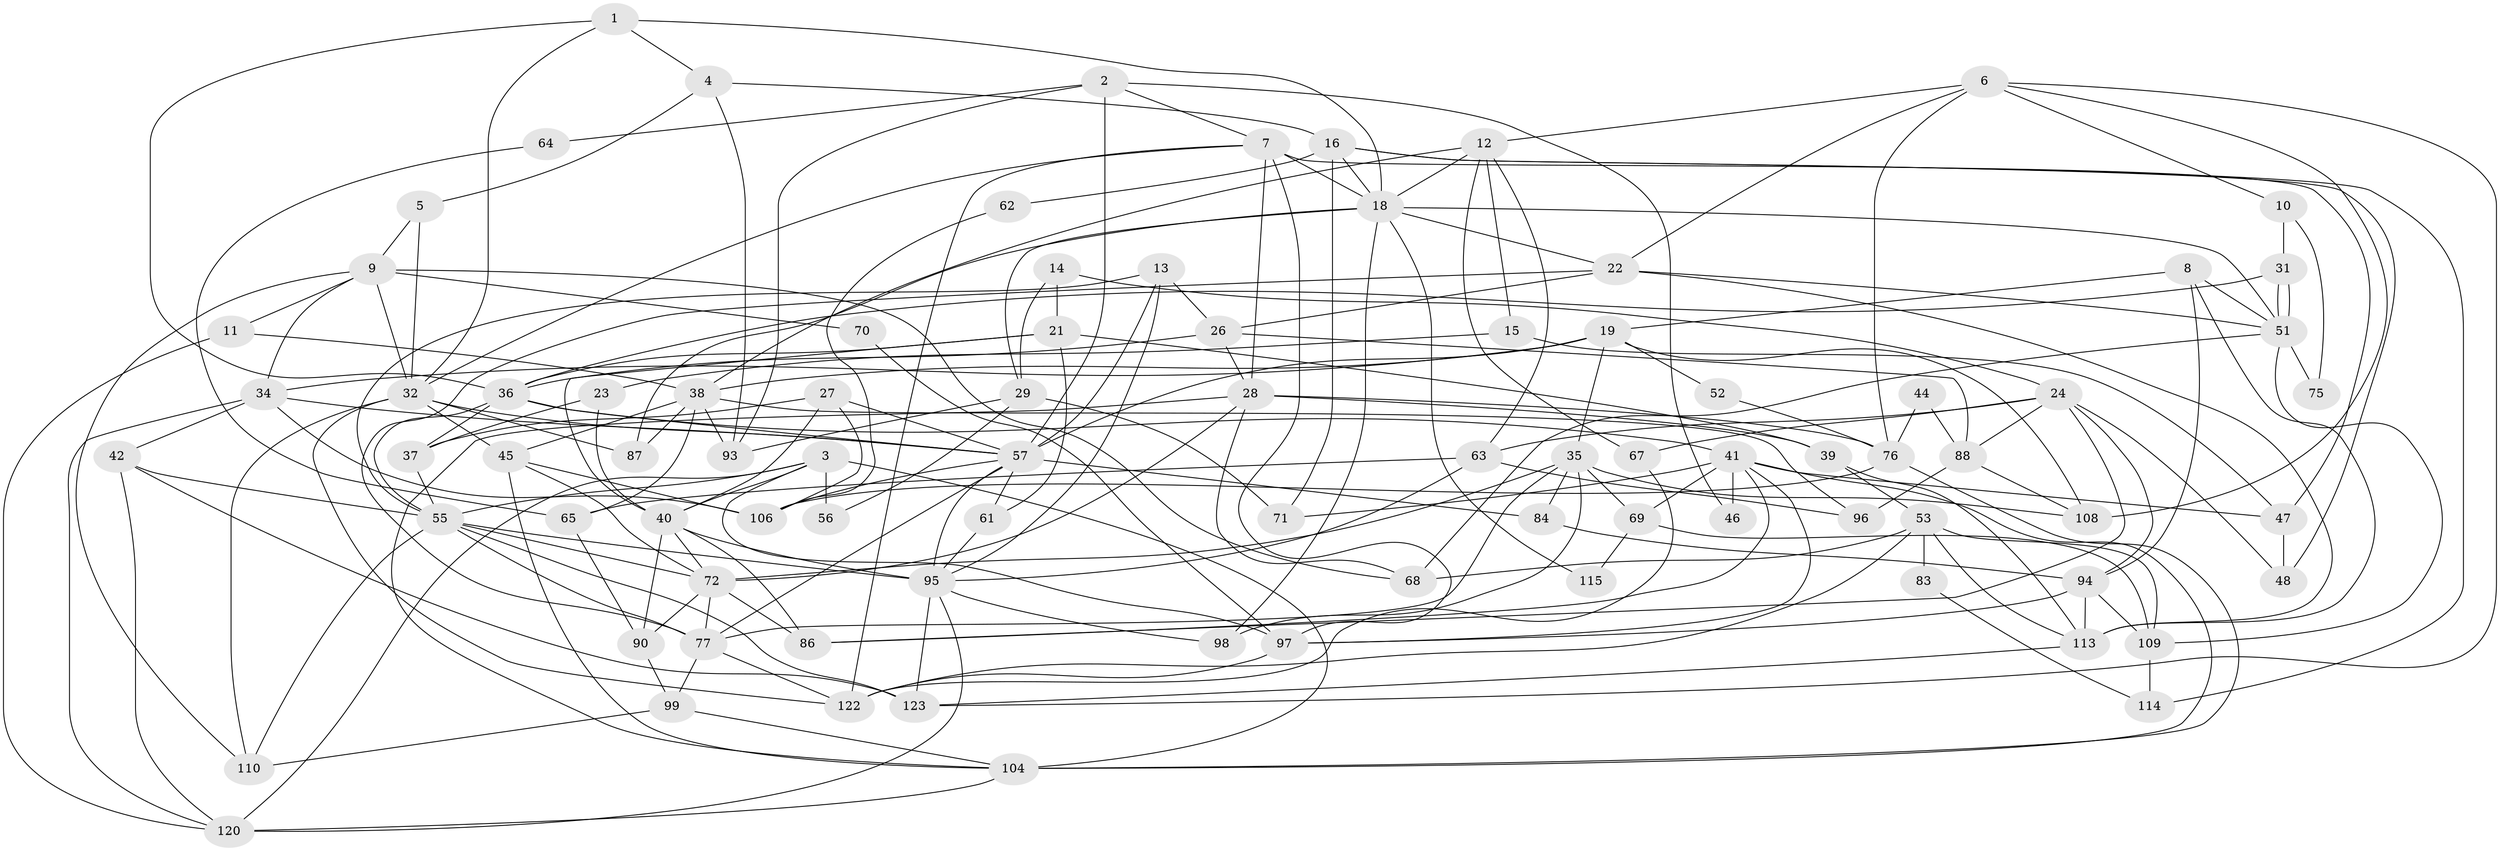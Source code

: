 // original degree distribution, {4: 0.2421875, 5: 0.203125, 3: 0.296875, 6: 0.078125, 2: 0.125, 7: 0.03125, 8: 0.0234375}
// Generated by graph-tools (version 1.1) at 2025/41/03/06/25 10:41:53]
// undirected, 86 vertices, 212 edges
graph export_dot {
graph [start="1"]
  node [color=gray90,style=filled];
  1;
  2;
  3 [super="+103"];
  4 [super="+33"];
  5;
  6 [super="+25"];
  7 [super="+102"];
  8;
  9 [super="+20"];
  10;
  11;
  12;
  13 [super="+17"];
  14;
  15;
  16;
  18 [super="+85"];
  19 [super="+54"];
  21 [super="+58"];
  22;
  23;
  24 [super="+74"];
  26 [super="+117"];
  27;
  28 [super="+59"];
  29 [super="+30"];
  31;
  32 [super="+82"];
  34 [super="+66"];
  35 [super="+111"];
  36 [super="+78"];
  37 [super="+43"];
  38 [super="+49"];
  39;
  40 [super="+81"];
  41 [super="+118"];
  42 [super="+60"];
  44;
  45 [super="+50"];
  46;
  47;
  48;
  51 [super="+73"];
  52;
  53 [super="+101"];
  55 [super="+89"];
  56;
  57 [super="+92"];
  61;
  62;
  63 [super="+79"];
  64;
  65;
  67;
  68;
  69 [super="+105"];
  70;
  71;
  72 [super="+80"];
  75;
  76;
  77 [super="+126"];
  83;
  84;
  86 [super="+91"];
  87;
  88 [super="+116"];
  90;
  93;
  94 [super="+112"];
  95 [super="+107"];
  96 [super="+100"];
  97 [super="+119"];
  98;
  99;
  104 [super="+128"];
  106 [super="+124"];
  108;
  109;
  110;
  113 [super="+125"];
  114;
  115;
  120 [super="+121"];
  122 [super="+127"];
  123;
  1 -- 4;
  1 -- 18;
  1 -- 36;
  1 -- 32;
  2 -- 7;
  2 -- 46;
  2 -- 64;
  2 -- 93;
  2 -- 57;
  3 -- 40;
  3 -- 55 [weight=2];
  3 -- 56;
  3 -- 97;
  3 -- 120;
  3 -- 104;
  4 -- 5;
  4 -- 16;
  4 -- 93;
  5 -- 32;
  5 -- 9;
  6 -- 123;
  6 -- 76;
  6 -- 108;
  6 -- 22;
  6 -- 10;
  6 -- 12;
  7 -- 47;
  7 -- 97;
  7 -- 18;
  7 -- 28;
  7 -- 122;
  7 -- 32;
  8 -- 19;
  8 -- 113 [weight=2];
  8 -- 51;
  8 -- 94;
  9 -- 32;
  9 -- 68;
  9 -- 11;
  9 -- 70;
  9 -- 110;
  9 -- 34;
  10 -- 31;
  10 -- 75;
  11 -- 120;
  11 -- 38;
  12 -- 15;
  12 -- 63;
  12 -- 67;
  12 -- 18;
  12 -- 38;
  13 -- 95;
  13 -- 26;
  13 -- 55;
  13 -- 57;
  14 -- 29;
  14 -- 21;
  14 -- 24;
  15 -- 47;
  15 -- 23;
  16 -- 48;
  16 -- 18;
  16 -- 62;
  16 -- 71;
  16 -- 114;
  18 -- 115;
  18 -- 98;
  18 -- 22;
  18 -- 87;
  18 -- 29;
  18 -- 51;
  19 -- 52;
  19 -- 108;
  19 -- 57;
  19 -- 38;
  19 -- 35;
  19 -- 34;
  21 -- 61;
  21 -- 40;
  21 -- 39;
  21 -- 36;
  22 -- 51;
  22 -- 77;
  22 -- 113;
  22 -- 26;
  23 -- 40;
  23 -- 37;
  24 -- 48;
  24 -- 67;
  24 -- 86;
  24 -- 88;
  24 -- 94;
  24 -- 63;
  26 -- 36;
  26 -- 88;
  26 -- 28;
  27 -- 57;
  27 -- 106;
  27 -- 37;
  27 -- 40;
  28 -- 39;
  28 -- 76;
  28 -- 104;
  28 -- 68;
  28 -- 72;
  29 -- 56;
  29 -- 93;
  29 -- 71;
  31 -- 51;
  31 -- 51;
  31 -- 36;
  32 -- 45;
  32 -- 57;
  32 -- 87;
  32 -- 122;
  32 -- 110;
  34 -- 57;
  34 -- 120;
  34 -- 106;
  34 -- 42;
  35 -- 98;
  35 -- 108;
  35 -- 84;
  35 -- 77;
  35 -- 72;
  35 -- 69;
  36 -- 37;
  36 -- 55;
  36 -- 57;
  36 -- 41;
  37 -- 55;
  38 -- 45;
  38 -- 87;
  38 -- 96;
  38 -- 65;
  38 -- 93;
  39 -- 113;
  39 -- 53;
  40 -- 95;
  40 -- 90;
  40 -- 86;
  40 -- 72;
  41 -- 104;
  41 -- 86;
  41 -- 97;
  41 -- 69;
  41 -- 71;
  41 -- 46;
  41 -- 47;
  42 -- 55;
  42 -- 123;
  42 -- 120;
  44 -- 76;
  44 -- 88;
  45 -- 72;
  45 -- 104;
  45 -- 106;
  47 -- 48;
  51 -- 68;
  51 -- 75;
  51 -- 109;
  52 -- 76;
  53 -- 83;
  53 -- 109;
  53 -- 113;
  53 -- 68;
  53 -- 122;
  55 -- 77;
  55 -- 72;
  55 -- 110;
  55 -- 123;
  55 -- 95;
  57 -- 61;
  57 -- 95;
  57 -- 106;
  57 -- 77;
  57 -- 84;
  61 -- 95;
  62 -- 106;
  63 -- 96;
  63 -- 65;
  63 -- 95;
  64 -- 65;
  65 -- 90;
  67 -- 122;
  69 -- 115;
  69 -- 109;
  70 -- 97;
  72 -- 86;
  72 -- 90;
  72 -- 77;
  76 -- 106;
  76 -- 104;
  77 -- 99;
  77 -- 122;
  83 -- 114;
  84 -- 94;
  88 -- 108;
  88 -- 96;
  90 -- 99;
  94 -- 109;
  94 -- 97;
  94 -- 113;
  95 -- 98;
  95 -- 120;
  95 -- 123;
  97 -- 122;
  99 -- 110;
  99 -- 104;
  104 -- 120;
  109 -- 114;
  113 -- 123;
}
